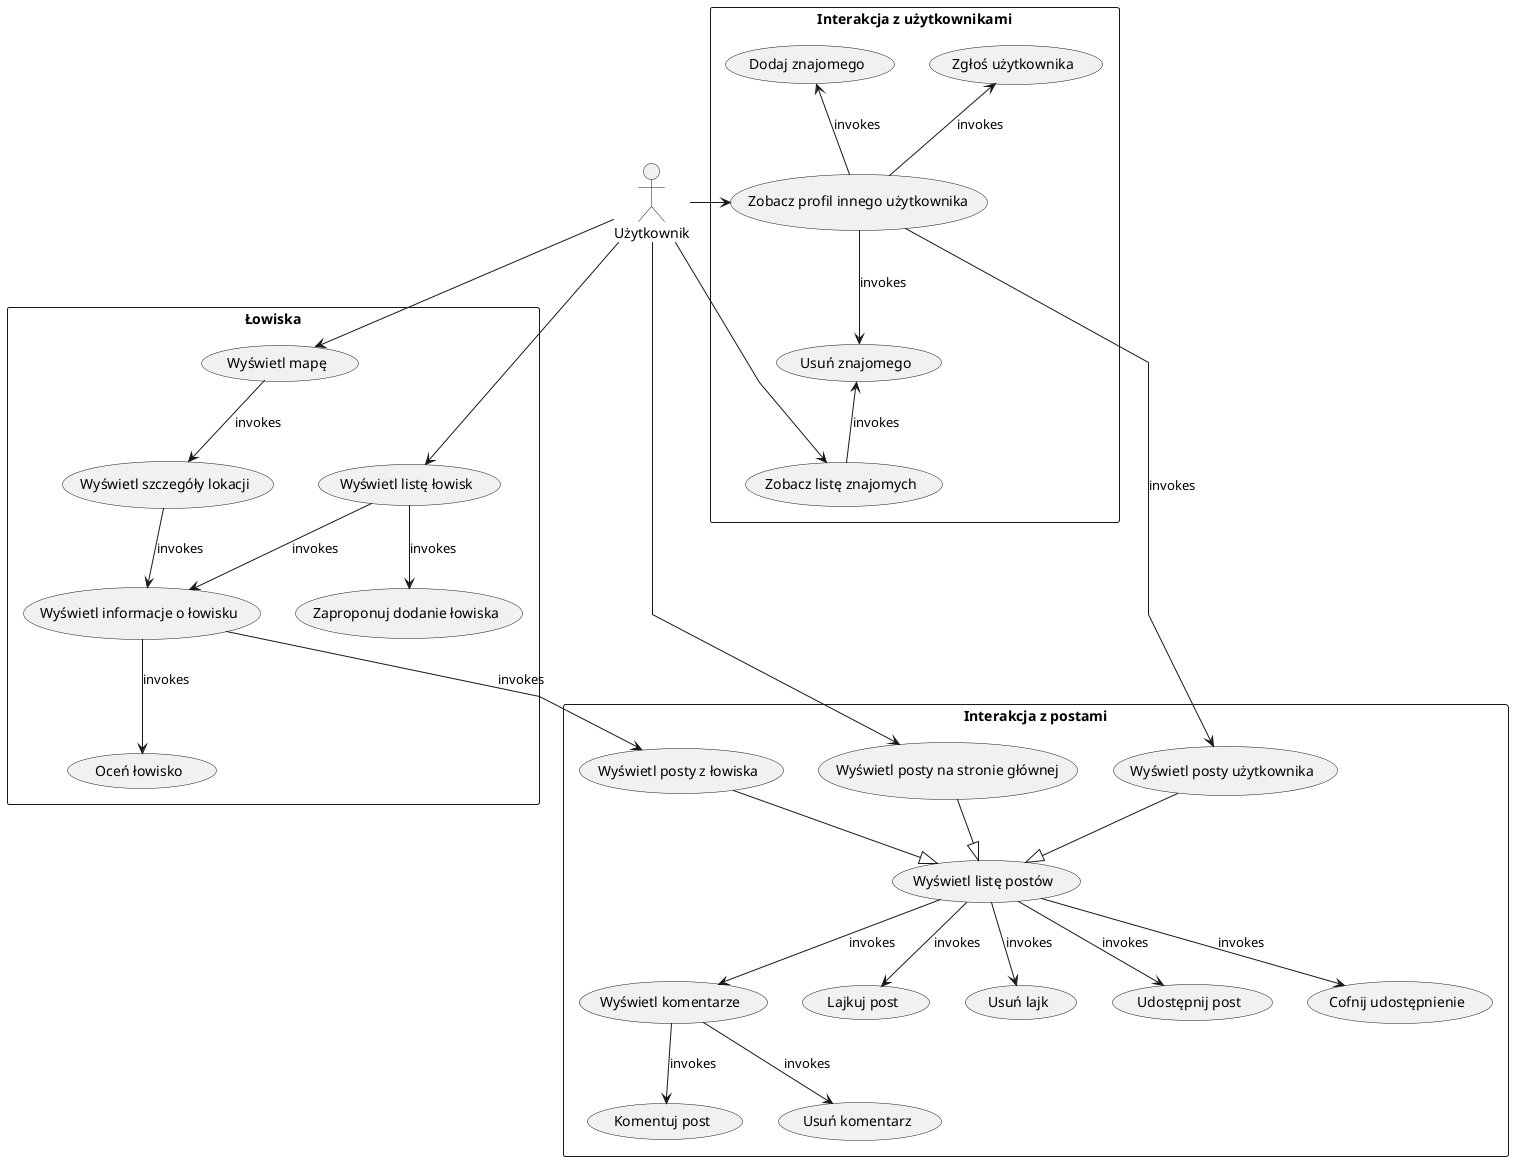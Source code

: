 @startuml
skinparam linetype polyline
!define RECTANGLE class
actor Użytkownik

rectangle "Interakcja z użytkownikami" {
	usecase "Zobacz profil innego użytkownika" as UCC8
	usecase "Zobacz listę znajomych" as UCC10
	usecase "Dodaj znajomego" as UCC11
	usecase "Usuń znajomego" as UCC12
	usecase "Zgłoś użytkownika" as UCC13
}

Użytkownik -right-> UCC8
Użytkownik -right-> UCC10

UCC8 -up-> UCC11 : invokes
UCC8 -down-> UCC12 : invokes
UCC10 -up-> UCC12 : invokes
UCC8 -up-> UCC13 : invokes

rectangle "Interakcja z postami" as interaction {
	usecase "Wyświetl komentarze" as UCC1
	usecase "Komentuj post" as UCC2
	usecase "Usuń komentarz" as UCC3
	usecase "Lajkuj post" as UCC4
	usecase "Usuń lajk" as UCC5
	usecase "Udostępnij post" as UCC6
	usecase "Cofnij udostępnienie" as UCC7
	
	usecase "Wyświetl listę postów" as UCC9
	
	usecase "Wyświetl posty użytkownika" as UCC14
	usecase "Wyświetl posty na stronie głównej" as UCC15
	usecase "Wyświetl posty z łowiska" as UCC16
}



Użytkownik --> UCC15


UCC14 -down-|> UCC9
UCC15 -down-|> UCC9
UCC16 -down-|> UCC9

UCC8 --> UCC14 : invokes

UCC9 --> UCC1 : invokes
UCC9 --> UCC4 : invokes
UCC9 --> UCC5 : invokes
UCC9 --> UCC6 : invokes
UCC9 --> UCC7 : invokes
UCC1 --> UCC2 : invokes
UCC1 --> UCC3 : invokes

rectangle "Łowiska" as fishing {
	usecase "Wyświetl listę łowisk" as UCE1
	usecase "Wyświetl informacje o łowisku" as UCE2
	usecase "Oceń łowisko" as UCE3
	usecase "Zaproponuj dodanie łowiska" as UCE4
	usecase "Wyświetl mapę" as UCE5
	usecase "Wyświetl szczegóły lokacji" as UCE6
	
}

Użytkownik --> UCE1
Użytkownik --> UCE5

UCE5 --> UCE6 : invokes
UCE6 --> UCE2 : invokes
UCE2 --> UCC16 : invokes
UCE1 --> UCE2 : invokes
UCE1 --> UCE4 : invokes
UCE2 --> UCE3 : invokes



@enduml